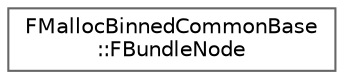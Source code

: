 digraph "Graphical Class Hierarchy"
{
 // INTERACTIVE_SVG=YES
 // LATEX_PDF_SIZE
  bgcolor="transparent";
  edge [fontname=Helvetica,fontsize=10,labelfontname=Helvetica,labelfontsize=10];
  node [fontname=Helvetica,fontsize=10,shape=box,height=0.2,width=0.4];
  rankdir="LR";
  Node0 [id="Node000000",label="FMallocBinnedCommonBase\l::FBundleNode",height=0.2,width=0.4,color="grey40", fillcolor="white", style="filled",URL="$d6/d37/structFMallocBinnedCommonBase_1_1FBundleNode.html",tooltip=" "];
}
